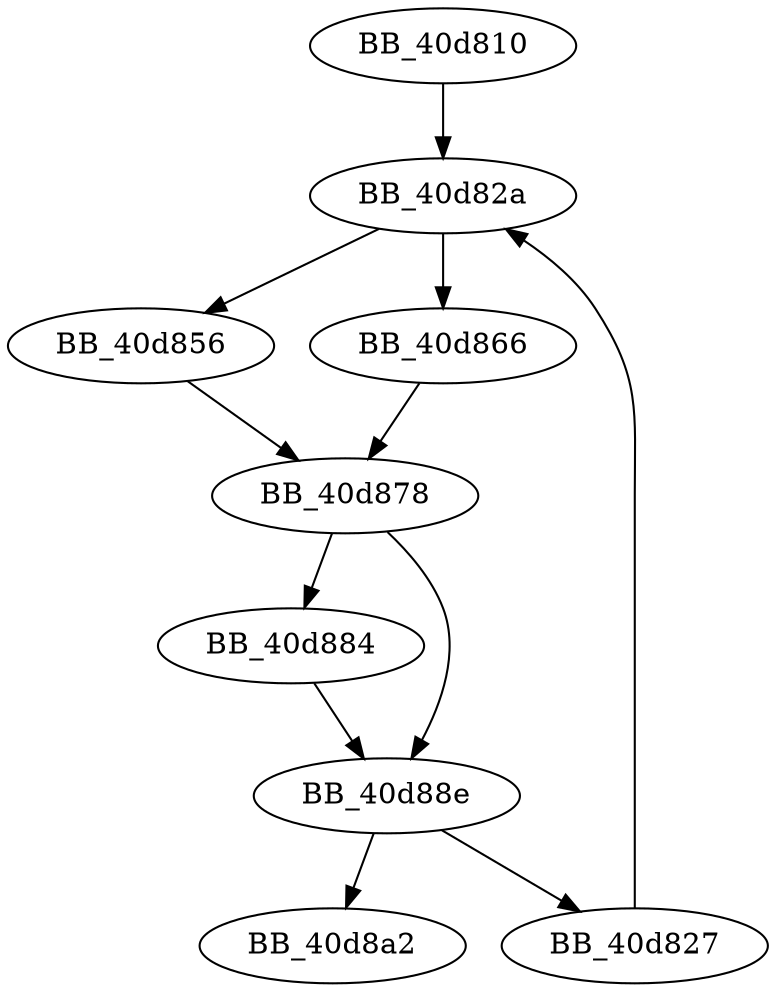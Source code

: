 DiGraph sub_40D810{
BB_40d810->BB_40d82a
BB_40d827->BB_40d82a
BB_40d82a->BB_40d856
BB_40d82a->BB_40d866
BB_40d856->BB_40d878
BB_40d866->BB_40d878
BB_40d878->BB_40d884
BB_40d878->BB_40d88e
BB_40d884->BB_40d88e
BB_40d88e->BB_40d827
BB_40d88e->BB_40d8a2
}
